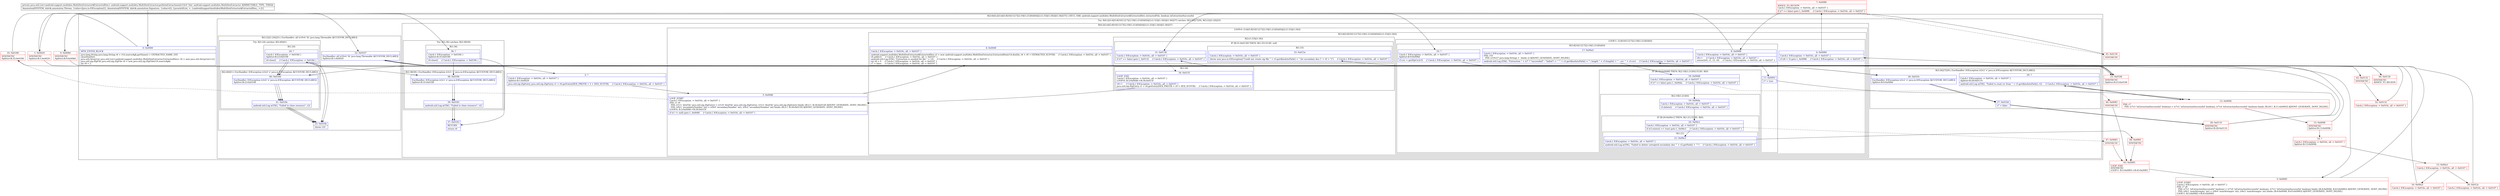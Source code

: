 digraph "CFG forandroid.support.multidex.MultiDexExtractor.performExtractions()Ljava\/util\/List;" {
subgraph cluster_Region_1792950493 {
label = "R(2:0|(4:2|(3:4|(5:8|10|11|17|(2:19|(1:21)(0))(0))|(2:(1:33)|(1:34)))|(1:36)|37)) | DECL_VAR: android.support.multidex.MultiDexExtractor$ExtractedDex extractedFile, boolean isExtractionSuccessful\l";
node [shape=record,color=blue];
Node_0 [shape=record,label="{0\:\ 0x0000|MTH_ENTER_BLOCK\l|java.lang.String java.lang.String r4 = r14.sourceApk.getName() + EXTRACTED_NAME_EXT\lclearDexDir()\ljava.util.ArrayList java.util.List\<android.support.multidex.MultiDexExtractor.ExtractedDex\> r6 = new java.util.ArrayList\<\>()\ljava.util.zip.ZipFile java.util.zip.ZipFile r0 = new java.util.zip.ZipFile(r14.sourceApk)\lint r9 = 2\l}"];
subgraph cluster_TryCatchRegion_47397687 {
label = "Try: R(4:2|(3:4|(5:8|10|11|17|(2:19|(1:21)(0))(0))|(2:(1:33)|(1:34)))|(1:36)|37) catches: R(3:26|27|29), R(3:22|(1:24)|25)";
node [shape=record,color=blue];
subgraph cluster_Region_1838170994 {
label = "R(4:2|(3:4|(5:8|10|11|17|(2:19|(1:21)(0))(0))|(2:(1:33)|(1:34)))|(1:36)|37)";
node [shape=record,color=blue];
Node_2 [shape=record,label="{2\:\ ?|Catch:\{ IOException \-\> 0x010c, all \-\> 0x0107 \}\lSplitter:B:1:0x0029\l|java.util.zip.ZipEntry java.util.zip.ZipEntry r1 = r0.getEntry(DEX_PREFIX + 2 + DEX_SUFFIX)     \/\/ Catch:\{ IOException \-\> 0x010c, all \-\> 0x0107 \}\l}"];
subgraph cluster_LoopRegion_601546069 {
label = "LOOP:0: (3:4|(5:8|10|11|17|(2:19|(1:21)(0))(0))|(2:(1:33)|(1:34)))";
node [shape=record,color=blue];
Node_3 [shape=record,label="{3\:\ 0x0046|LOOP_START\lCatch:\{ IOException \-\> 0x010c, all \-\> 0x0107 \}\lPHI: r1 r9 \l  PHI: (r1v1 'dexFile' java.util.zip.ZipEntry) = (r1v0 'dexFile' java.util.zip.ZipEntry), (r1v2 'dexFile' java.util.zip.ZipEntry) binds: [B:2:?, B:34:0x015f] A[DONT_GENERATE, DONT_INLINE]\l  PHI: (r9v1 'secondaryNumber' int) = (r9v0 'secondaryNumber' int), (r9v2 'secondaryNumber' int) binds: [B:2:?, B:34:0x015f] A[DONT_GENERATE, DONT_INLINE]\lLOOP:0: B:3:0x0046\-\>B:34:0x015f\l|if (r1 != null) goto L_0x0048     \/\/ Catch:\{ IOException \-\> 0x010c, all \-\> 0x0107 \}\l}"];
subgraph cluster_Region_1625277981 {
label = "R(3:4|(5:8|10|11|17|(2:19|(1:21)(0))(0))|(2:(1:33)|(1:34)))";
node [shape=record,color=blue];
Node_4 [shape=record,label="{4\:\ 0x0048|Catch:\{ IOException \-\> 0x010c, all \-\> 0x0107 \}\l|android.support.multidex.MultiDexExtractor$ExtractedDex r3 = new android.support.multidex.MultiDexExtractor.ExtractedDex(r14.dexDir, r4 + r9 + EXTRACTED_SUFFIX)     \/\/ Catch:\{ IOException \-\> 0x010c, all \-\> 0x0107 \}\lr6.add(r3)     \/\/ Catch:\{ IOException \-\> 0x010c, all \-\> 0x0107 \}\landroid.util.Log.i(TAG, \"Extraction is needed for file \" + r3)     \/\/ Catch:\{ IOException \-\> 0x010c, all \-\> 0x0107 \}\lint r8 = 0     \/\/ Catch:\{ IOException \-\> 0x010c, all \-\> 0x0107 \}\lr7 = false     \/\/ Catch:\{ IOException \-\> 0x010c, all \-\> 0x0107 \}\l}"];
subgraph cluster_LoopRegion_190935005 {
label = "LOOP:1: (5:8|10|11|17|(2:19|(1:21)(0))(0))";
node [shape=record,color=blue];
Node_6 [shape=record,label="{6\:\ 0x0084|Catch:\{ IOException \-\> 0x010c, all \-\> 0x0107 \}\l|if (r8 \< 3) goto L_0x0086     \/\/ Catch:\{ IOException \-\> 0x010c, all \-\> 0x0107 \}\l}"];
subgraph cluster_Region_394822313 {
label = "R(5:8|10|11|17|(2:19|(1:21)(0))(0))";
node [shape=record,color=blue];
Node_8 [shape=record,label="{8\:\ 0x0088|Catch:\{ IOException \-\> 0x010c, all \-\> 0x0107 \}\l|r8++     \/\/ Catch:\{ IOException \-\> 0x010c, all \-\> 0x0107 \}\lextract(r0, r1, r3, r4)     \/\/ Catch:\{ IOException \-\> 0x010c, all \-\> 0x0107 \}\l}"];
Node_10 [shape=record,label="{10\:\ ?|Catch:\{ IOException \-\> 0x010c, all \-\> 0x0107 \}\lSplitter:B:9:0x008d\l|r3.crc = getZipCrc(r3)     \/\/ Catch:\{ IOException \-\> 0x010c, all \-\> 0x0107 \}\l}"];
Node_11 [shape=record,label="{11\:\ 0x0093|r7 = true\l}"];
Node_17 [shape=record,label="{17\:\ 0x00a5|Catch:\{ IOException \-\> 0x010c, all \-\> 0x0107 \}\lPHI: r10 \l  PHI: (r10v27 java.lang.String) =  binds: [] A[DONT_GENERATE, DONT_INLINE]\l|android.util.Log.i(TAG, \"Extraction \" + (r7 ? \"succeeded\" : \"failed\") + \" '\" + r3.getAbsolutePath() + \"': length \" + r3.length() + \" \- crc: \" + r3.crc)     \/\/ Catch:\{ IOException \-\> 0x010c, all \-\> 0x0107 \}\l}"];
subgraph cluster_IfRegion_743375877 {
label = "IF [B:18:0x00d8] THEN: R(2:19|(1:21)(0)) ELSE: R(0)";
node [shape=record,color=blue];
Node_18 [shape=record,label="{18\:\ 0x00d8|Catch:\{ IOException \-\> 0x010c, all \-\> 0x0107 \}\l|if (r7 == false) goto L_0x00da     \/\/ Catch:\{ IOException \-\> 0x010c, all \-\> 0x0107 \}\l}"];
subgraph cluster_Region_1201041555 {
label = "R(2:19|(1:21)(0))";
node [shape=record,color=blue];
Node_19 [shape=record,label="{19\:\ 0x00da|Catch:\{ IOException \-\> 0x010c, all \-\> 0x0107 \}\l|r3.delete()     \/\/ Catch:\{ IOException \-\> 0x010c, all \-\> 0x0107 \}\l}"];
subgraph cluster_IfRegion_48606505 {
label = "IF [B:20:0x00e1] THEN: R(1:21) ELSE: R(0)";
node [shape=record,color=blue];
Node_20 [shape=record,label="{20\:\ 0x00e1|Catch:\{ IOException \-\> 0x010c, all \-\> 0x0107 \}\l|if (r3.exists() == true) goto L_0x00e3     \/\/ Catch:\{ IOException \-\> 0x010c, all \-\> 0x0107 \}\l}"];
subgraph cluster_Region_172154414 {
label = "R(1:21)";
node [shape=record,color=blue];
Node_21 [shape=record,label="{21\:\ 0x00e3|Catch:\{ IOException \-\> 0x010c, all \-\> 0x0107 \}\l|android.util.Log.w(TAG, \"Failed to delete corrupted secondary dex '\" + r3.getPath() + \"'\")     \/\/ Catch:\{ IOException \-\> 0x010c, all \-\> 0x0107 \}\l}"];
}
subgraph cluster_Region_45460164 {
label = "R(0)";
node [shape=record,color=blue];
}
}
}
subgraph cluster_Region_2105335382 {
label = "R(0)";
node [shape=record,color=blue];
}
}
}
}
subgraph cluster_Region_1718437965 {
label = "R(2:(1:33)|(1:34))";
node [shape=record,color=blue];
subgraph cluster_IfRegion_852891561 {
label = "IF [B:31:0x0130] THEN: R(1:33) ELSE: null";
node [shape=record,color=blue];
Node_31 [shape=record,label="{31\:\ 0x0130|Catch:\{ IOException \-\> 0x010c, all \-\> 0x0107 \}\l|if (r7 == false) goto L_0x0132     \/\/ Catch:\{ IOException \-\> 0x010c, all \-\> 0x0107 \}\l}"];
subgraph cluster_Region_1468785799 {
label = "R(1:33)";
node [shape=record,color=blue];
Node_33 [shape=record,label="{33\:\ 0x015e|Catch:\{ IOException \-\> 0x010c, all \-\> 0x0107 \}\l|throw new java.io.IOException(\"Could not create zip file \" + r3.getAbsolutePath() + \" for secondary dex (\" + r9 + \")\")     \/\/ Catch:\{ IOException \-\> 0x010c, all \-\> 0x0107 \}\l}"];
}
}
subgraph cluster_Region_1968193205 {
label = "R(1:34)";
node [shape=record,color=blue];
Node_34 [shape=record,label="{34\:\ 0x015f|LOOP_END\lCatch:\{ IOException \-\> 0x010c, all \-\> 0x0107 \}\lLOOP:0: B:3:0x0046\-\>B:34:0x015f\l|r9++     \/\/ Catch:\{ IOException \-\> 0x010c, all \-\> 0x0107 \}\ljava.util.zip.ZipEntry r1 = r0.getEntry(DEX_PREFIX + r9 + DEX_SUFFIX)     \/\/ Catch:\{ IOException \-\> 0x010c, all \-\> 0x0107 \}\l}"];
}
}
}
}
subgraph cluster_TryCatchRegion_496662717 {
label = "Try: R(1:36) catches: R(2:38|39)";
node [shape=record,color=blue];
subgraph cluster_Region_1805775148 {
label = "R(1:36)";
node [shape=record,color=blue];
Node_36 [shape=record,label="{36\:\ ?|Catch:\{ IOException \-\> 0x0184 \}\lSplitter:B:35:0x0180\l|r0.close()     \/\/ Catch:\{ IOException \-\> 0x0184 \}\l}"];
}
subgraph cluster_Region_101681974 {
label = "R(2:38|39) | ExcHandler: IOException (r2v1 'e' java.io.IOException A[CUSTOM_DECLARE])\l";
node [shape=record,color=blue];
Node_38 [shape=record,label="{38\:\ 0x0184|ExcHandler: IOException (r2v1 'e' java.io.IOException A[CUSTOM_DECLARE])\lSplitter:B:35:0x0180\l}"];
Node_39 [shape=record,label="{39\:\ 0x0185|android.util.Log.w(TAG, \"Failed to close resource\", r2)\l}"];
}
}
Node_37 [shape=record,label="{37\:\ 0x0183|RETURN\l|return r6\l}"];
}
subgraph cluster_Region_2131204678 {
label = "R(3:26|27|29) | ExcHandler: IOException (r2v2 'e' java.io.IOException A[CUSTOM_DECLARE])\l";
node [shape=record,color=blue];
Node_26 [shape=record,label="{26\:\ 0x010c|ExcHandler: IOException (r2v2 'e' java.io.IOException A[CUSTOM_DECLARE])\lSplitter:B:9:0x008d\l}"];
Node_27 [shape=record,label="{27\:\ 0x010d|r7 = false\l}"];
Node_29 [shape=record,label="{29\:\ ?|Catch:\{ IOException \-\> 0x010c, all \-\> 0x0107 \}\lSplitter:B:28:0x0110\l|android.util.Log.w(TAG, \"Failed to read crc from \" + r3.getAbsolutePath(), r2)     \/\/ Catch:\{ IOException \-\> 0x010c, all \-\> 0x0107 \}\l}"];
}
subgraph cluster_Region_179082394 {
label = "R(3:22|(1:24)|25) | ExcHandler: all (r10v4 'th' java.lang.Throwable A[CUSTOM_DECLARE])\l";
node [shape=record,color=blue];
Node_22 [shape=record,label="{22\:\ 0x0107|ExcHandler: all (r10v4 'th' java.lang.Throwable A[CUSTOM_DECLARE])\lSplitter:B:1:0x0029\l}"];
subgraph cluster_TryCatchRegion_138780985 {
label = "Try: R(1:24) catches: R(2:40|41)";
node [shape=record,color=blue];
subgraph cluster_Region_955231035 {
label = "R(1:24)";
node [shape=record,color=blue];
Node_24 [shape=record,label="{24\:\ ?|Catch:\{ IOException \-\> 0x018d \}\lSplitter:B:23:0x0108\l|r0.close()     \/\/ Catch:\{ IOException \-\> 0x018d \}\l}"];
}
subgraph cluster_Region_1179942684 {
label = "R(2:40|41) | ExcHandler: IOException (r2v0 'e' java.io.IOException A[CUSTOM_DECLARE])\l";
node [shape=record,color=blue];
Node_40 [shape=record,label="{40\:\ 0x018d|ExcHandler: IOException (r2v0 'e' java.io.IOException A[CUSTOM_DECLARE])\lSplitter:B:23:0x0108\l}"];
Node_41 [shape=record,label="{41\:\ 0x018e|android.util.Log.w(TAG, \"Failed to close resource\", r2)\l}"];
}
}
Node_25 [shape=record,label="{25\:\ 0x010b|throw r10\l}"];
}
}
}
subgraph cluster_Region_179082394 {
label = "R(3:22|(1:24)|25) | ExcHandler: all (r10v4 'th' java.lang.Throwable A[CUSTOM_DECLARE])\l";
node [shape=record,color=blue];
Node_22 [shape=record,label="{22\:\ 0x0107|ExcHandler: all (r10v4 'th' java.lang.Throwable A[CUSTOM_DECLARE])\lSplitter:B:1:0x0029\l}"];
subgraph cluster_TryCatchRegion_138780985 {
label = "Try: R(1:24) catches: R(2:40|41)";
node [shape=record,color=blue];
subgraph cluster_Region_955231035 {
label = "R(1:24)";
node [shape=record,color=blue];
Node_24 [shape=record,label="{24\:\ ?|Catch:\{ IOException \-\> 0x018d \}\lSplitter:B:23:0x0108\l|r0.close()     \/\/ Catch:\{ IOException \-\> 0x018d \}\l}"];
}
subgraph cluster_Region_1179942684 {
label = "R(2:40|41) | ExcHandler: IOException (r2v0 'e' java.io.IOException A[CUSTOM_DECLARE])\l";
node [shape=record,color=blue];
Node_40 [shape=record,label="{40\:\ 0x018d|ExcHandler: IOException (r2v0 'e' java.io.IOException A[CUSTOM_DECLARE])\lSplitter:B:23:0x0108\l}"];
Node_41 [shape=record,label="{41\:\ 0x018e|android.util.Log.w(TAG, \"Failed to close resource\", r2)\l}"];
}
}
Node_25 [shape=record,label="{25\:\ 0x010b|throw r10\l}"];
}
subgraph cluster_Region_2131204678 {
label = "R(3:26|27|29) | ExcHandler: IOException (r2v2 'e' java.io.IOException A[CUSTOM_DECLARE])\l";
node [shape=record,color=blue];
Node_26 [shape=record,label="{26\:\ 0x010c|ExcHandler: IOException (r2v2 'e' java.io.IOException A[CUSTOM_DECLARE])\lSplitter:B:9:0x008d\l}"];
Node_27 [shape=record,label="{27\:\ 0x010d|r7 = false\l}"];
Node_29 [shape=record,label="{29\:\ ?|Catch:\{ IOException \-\> 0x010c, all \-\> 0x0107 \}\lSplitter:B:28:0x0110\l|android.util.Log.w(TAG, \"Failed to read crc from \" + r3.getAbsolutePath(), r2)     \/\/ Catch:\{ IOException \-\> 0x010c, all \-\> 0x0107 \}\l}"];
}
subgraph cluster_Region_101681974 {
label = "R(2:38|39) | ExcHandler: IOException (r2v1 'e' java.io.IOException A[CUSTOM_DECLARE])\l";
node [shape=record,color=blue];
Node_38 [shape=record,label="{38\:\ 0x0184|ExcHandler: IOException (r2v1 'e' java.io.IOException A[CUSTOM_DECLARE])\lSplitter:B:35:0x0180\l}"];
Node_39 [shape=record,label="{39\:\ 0x0185|android.util.Log.w(TAG, \"Failed to close resource\", r2)\l}"];
}
subgraph cluster_Region_1179942684 {
label = "R(2:40|41) | ExcHandler: IOException (r2v0 'e' java.io.IOException A[CUSTOM_DECLARE])\l";
node [shape=record,color=blue];
Node_40 [shape=record,label="{40\:\ 0x018d|ExcHandler: IOException (r2v0 'e' java.io.IOException A[CUSTOM_DECLARE])\lSplitter:B:23:0x0108\l}"];
Node_41 [shape=record,label="{41\:\ 0x018e|android.util.Log.w(TAG, \"Failed to close resource\", r2)\l}"];
}
Node_1 [shape=record,color=red,label="{1\:\ 0x0029|SYNTHETIC\lSplitter:B:1:0x0029\l}"];
Node_5 [shape=record,color=red,label="{5\:\ 0x0083|LOOP_START\lCatch:\{ IOException \-\> 0x010c, all \-\> 0x0107 \}\lPHI: r7 r8 \l  PHI: (r7v1 'isExtractionSuccessful' boolean) = (r7v0 'isExtractionSuccessful' boolean), (r7v3 'isExtractionSuccessful' boolean) binds: [B:4:0x0048, B:43:0x0083] A[DONT_GENERATE, DONT_INLINE]\l  PHI: (r8v1 'numAttempts' int) = (r8v0 'numAttempts' int), (r8v2 'numAttempts' int) binds: [B:4:0x0048, B:43:0x0083] A[DONT_GENERATE, DONT_INLINE]\lLOOP:1: B:5:0x0083\-\>B:43:0x0083\l}"];
Node_7 [shape=record,color=red,label="{7\:\ 0x0086|ADDED_TO_REGION\lCatch:\{ IOException \-\> 0x010c, all \-\> 0x0107 \}\l|if (r7 == false) goto L_0x0088     \/\/ Catch:\{ IOException \-\> 0x010c, all \-\> 0x0107 \}\l}"];
Node_9 [shape=record,color=red,label="{9\:\ 0x008d|SYNTHETIC\lSplitter:B:9:0x008d\l}"];
Node_12 [shape=record,color=red,label="{12\:\ 0x0094|PHI: r7 \l  PHI: (r7v3 'isExtractionSuccessful' boolean) = (r7v2 'isExtractionSuccessful' boolean), (r7v4 'isExtractionSuccessful' boolean) binds: [B:29:?, B:11:0x0093] A[DONT_GENERATE, DONT_INLINE]\l}"];
Node_13 [shape=record,color=red,label="{13\:\ 0x0096|SYNTHETIC\lSplitter:B:13:0x0096\l}"];
Node_14 [shape=record,color=red,label="{14\:\ ?|Catch:\{ IOException \-\> 0x010c, all \-\> 0x0107 \}\lSplitter:B:13:0x0096\l}"];
Node_15 [shape=record,color=red,label="{15\:\ 0x00a1|Catch:\{ IOException \-\> 0x010c, all \-\> 0x0107 \}\l}"];
Node_16 [shape=record,color=red,label="{16\:\ 0x00a3|Catch:\{ IOException \-\> 0x010c, all \-\> 0x0107 \}\l}"];
Node_23 [shape=record,color=red,label="{23\:\ 0x0108|SYNTHETIC\lSplitter:B:23:0x0108\l}"];
Node_28 [shape=record,color=red,label="{28\:\ 0x0110|SYNTHETIC\lSplitter:B:28:0x0110\l}"];
Node_30 [shape=record,color=red,label="{30\:\ 0x012c|Catch:\{ IOException \-\> 0x010c, all \-\> 0x0107 \}\l}"];
Node_32 [shape=record,color=red,label="{32\:\ 0x0132|Catch:\{ IOException \-\> 0x010c, all \-\> 0x0107 \}\l}"];
Node_35 [shape=record,color=red,label="{35\:\ 0x0180|SYNTHETIC\lSplitter:B:35:0x0180\l}"];
Node_42 [shape=record,color=red,label="{42\:\ 0x0132|SYNTHETIC\l}"];
Node_43 [shape=record,color=red,label="{43\:\ 0x0083|LOOP_END\lSYNTHETIC\lLOOP:1: B:5:0x0083\-\>B:43:0x0083\l}"];
Node_44 [shape=record,color=red,label="{44\:\ 0x0130|SYNTHETIC\lADDED_TO_REGION\l}"];
Node_45 [shape=record,color=red,label="{45\:\ 0x0130|SYNTHETIC\l}"];
Node_46 [shape=record,color=red,label="{46\:\ 0x0083|SYNTHETIC\l}"];
Node_47 [shape=record,color=red,label="{47\:\ 0x0083|SYNTHETIC\l}"];
Node_48 [shape=record,color=red,label="{48\:\ 0x0083|SYNTHETIC\l}"];
MethodNode[shape=record,label="{private java.util.List\<android.support.multidex.MultiDexExtractor$ExtractedDex\> android.support.multidex.MultiDexExtractor.performExtractions((r14v0 'this' android.support.multidex.MultiDexExtractor A[IMMUTABLE_TYPE, THIS]))  | Annotation[SYSTEM, dalvik.annotation.Throws, \{value=[java.io.IOException]\}], Annotation[SYSTEM, dalvik.annotation.Signature, \{value=[(), Ljava\/util\/List, \<, Landroid\/support\/multidex\/MultiDexExtractor$ExtractedDex;, \>;]\}]\l}"];
MethodNode -> Node_0;
Node_0 -> Node_1;
Node_2 -> Node_3;
Node_3 -> Node_4;
Node_3 -> Node_35[style=dashed];
Node_4 -> Node_5;
Node_6 -> Node_7;
Node_6 -> Node_44[style=dashed];
Node_8 -> Node_9;
Node_10 -> Node_11;
Node_10 -> Node_26;
Node_11 -> Node_12;
Node_17 -> Node_18;
Node_18 -> Node_19;
Node_18 -> Node_46[style=dashed];
Node_19 -> Node_20;
Node_20 -> Node_21;
Node_20 -> Node_47[style=dashed];
Node_21 -> Node_48;
Node_31 -> Node_34[style=dashed];
Node_31 -> Node_42;
Node_34 -> Node_3;
Node_36 -> Node_37;
Node_36 -> Node_38;
Node_38 -> Node_39;
Node_39 -> Node_37;
Node_26 -> Node_27;
Node_27 -> Node_28;
Node_29 -> Node_12;
Node_22 -> Node_23;
Node_24 -> Node_25;
Node_24 -> Node_40;
Node_40 -> Node_41;
Node_41 -> Node_25;
Node_22 -> Node_23;
Node_24 -> Node_25;
Node_24 -> Node_40;
Node_40 -> Node_41;
Node_41 -> Node_25;
Node_26 -> Node_27;
Node_27 -> Node_28;
Node_29 -> Node_12;
Node_38 -> Node_39;
Node_39 -> Node_37;
Node_40 -> Node_41;
Node_41 -> Node_25;
Node_1 -> Node_2;
Node_1 -> Node_22;
Node_5 -> Node_6;
Node_7 -> Node_8;
Node_7 -> Node_45[style=dashed];
Node_9 -> Node_10;
Node_9 -> Node_26;
Node_12 -> Node_13;
Node_13 -> Node_14;
Node_13 -> Node_22;
Node_14 -> Node_15;
Node_15 -> Node_16;
Node_15 -> Node_30;
Node_16 -> Node_17;
Node_23 -> Node_24;
Node_23 -> Node_40;
Node_28 -> Node_29;
Node_28 -> Node_22;
Node_30 -> Node_17;
Node_32 -> Node_33;
Node_35 -> Node_36;
Node_35 -> Node_38;
Node_42 -> Node_32;
Node_43 -> Node_5;
Node_44 -> Node_31;
Node_45 -> Node_31;
Node_46 -> Node_43;
Node_47 -> Node_43;
Node_48 -> Node_43;
}


